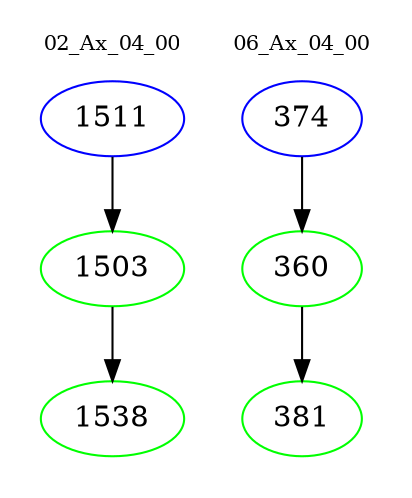 digraph{
subgraph cluster_0 {
color = white
label = "02_Ax_04_00";
fontsize=10;
T0_1511 [label="1511", color="blue"]
T0_1511 -> T0_1503 [color="black"]
T0_1503 [label="1503", color="green"]
T0_1503 -> T0_1538 [color="black"]
T0_1538 [label="1538", color="green"]
}
subgraph cluster_1 {
color = white
label = "06_Ax_04_00";
fontsize=10;
T1_374 [label="374", color="blue"]
T1_374 -> T1_360 [color="black"]
T1_360 [label="360", color="green"]
T1_360 -> T1_381 [color="black"]
T1_381 [label="381", color="green"]
}
}
